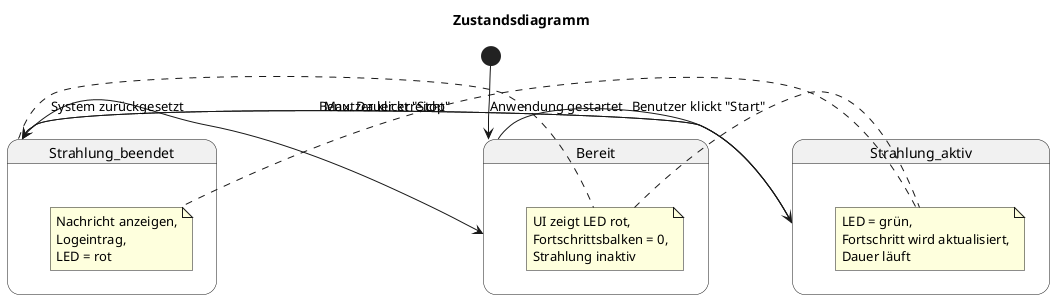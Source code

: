 @startuml
title Zustandsdiagramm

[*] --> Bereit : Anwendung gestartet

Bereit --> Strahlung_aktiv : Benutzer klickt "Start"
Strahlung_aktiv --> Strahlung_beendet : Benutzer klickt "Stop"
Strahlung_aktiv --> Strahlung_beendet : Max. Dauer erreicht

Strahlung_beendet --> Bereit : System zurückgesetzt

state Bereit {
  note right
    UI zeigt LED rot,
    Fortschrittsbalken = 0,
    Strahlung inaktiv
  end note
}

state Strahlung_aktiv {
  note right
    LED = grün,
    Fortschritt wird aktualisiert,
    Dauer läuft
  end note
}

state Strahlung_beendet {
  note right
    Nachricht anzeigen,
    Logeintrag,
    LED = rot
  end note
}

@enduml